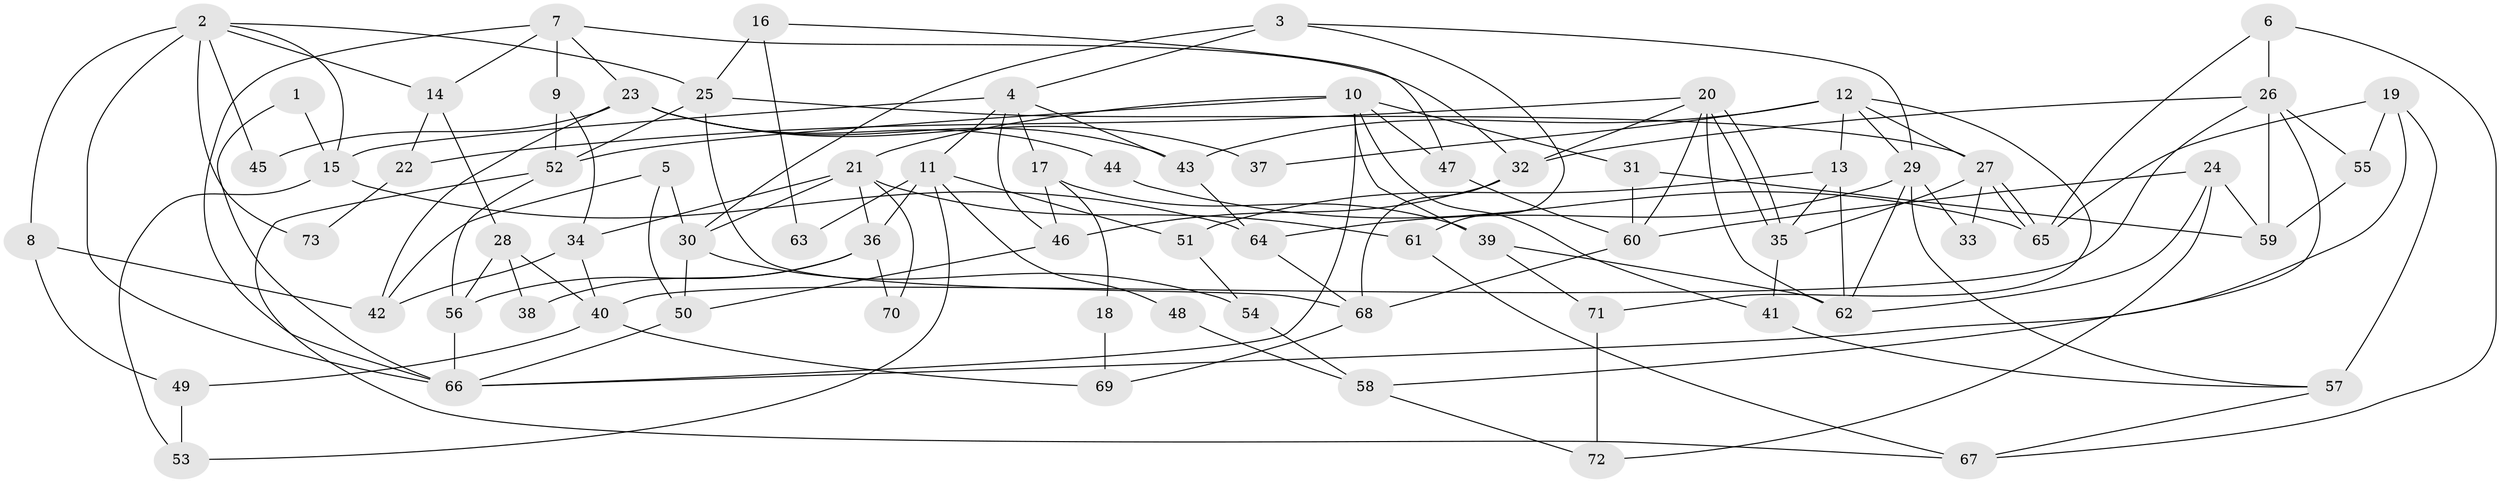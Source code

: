// Generated by graph-tools (version 1.1) at 2025/02/03/09/25 03:02:04]
// undirected, 73 vertices, 146 edges
graph export_dot {
graph [start="1"]
  node [color=gray90,style=filled];
  1;
  2;
  3;
  4;
  5;
  6;
  7;
  8;
  9;
  10;
  11;
  12;
  13;
  14;
  15;
  16;
  17;
  18;
  19;
  20;
  21;
  22;
  23;
  24;
  25;
  26;
  27;
  28;
  29;
  30;
  31;
  32;
  33;
  34;
  35;
  36;
  37;
  38;
  39;
  40;
  41;
  42;
  43;
  44;
  45;
  46;
  47;
  48;
  49;
  50;
  51;
  52;
  53;
  54;
  55;
  56;
  57;
  58;
  59;
  60;
  61;
  62;
  63;
  64;
  65;
  66;
  67;
  68;
  69;
  70;
  71;
  72;
  73;
  1 -- 15;
  1 -- 66;
  2 -- 14;
  2 -- 66;
  2 -- 8;
  2 -- 15;
  2 -- 25;
  2 -- 45;
  2 -- 73;
  3 -- 29;
  3 -- 30;
  3 -- 4;
  3 -- 61;
  4 -- 15;
  4 -- 11;
  4 -- 17;
  4 -- 43;
  4 -- 46;
  5 -- 30;
  5 -- 50;
  5 -- 42;
  6 -- 65;
  6 -- 26;
  6 -- 67;
  7 -- 23;
  7 -- 32;
  7 -- 9;
  7 -- 14;
  7 -- 66;
  8 -- 42;
  8 -- 49;
  9 -- 52;
  9 -- 34;
  10 -- 39;
  10 -- 21;
  10 -- 31;
  10 -- 41;
  10 -- 47;
  10 -- 52;
  10 -- 66;
  11 -- 53;
  11 -- 36;
  11 -- 48;
  11 -- 51;
  11 -- 63;
  12 -- 13;
  12 -- 29;
  12 -- 27;
  12 -- 37;
  12 -- 43;
  12 -- 71;
  13 -- 62;
  13 -- 35;
  13 -- 51;
  14 -- 28;
  14 -- 22;
  15 -- 64;
  15 -- 53;
  16 -- 25;
  16 -- 47;
  16 -- 63;
  17 -- 46;
  17 -- 18;
  17 -- 39;
  18 -- 69;
  19 -- 57;
  19 -- 66;
  19 -- 55;
  19 -- 65;
  20 -- 32;
  20 -- 35;
  20 -- 35;
  20 -- 22;
  20 -- 60;
  20 -- 62;
  21 -- 61;
  21 -- 36;
  21 -- 30;
  21 -- 34;
  21 -- 70;
  22 -- 73;
  23 -- 42;
  23 -- 43;
  23 -- 37;
  23 -- 44;
  23 -- 45;
  24 -- 59;
  24 -- 60;
  24 -- 62;
  24 -- 72;
  25 -- 27;
  25 -- 52;
  25 -- 68;
  26 -- 55;
  26 -- 58;
  26 -- 32;
  26 -- 40;
  26 -- 59;
  27 -- 65;
  27 -- 65;
  27 -- 33;
  27 -- 35;
  28 -- 40;
  28 -- 56;
  28 -- 38;
  29 -- 57;
  29 -- 62;
  29 -- 33;
  29 -- 64;
  30 -- 50;
  30 -- 54;
  31 -- 60;
  31 -- 59;
  32 -- 68;
  32 -- 46;
  34 -- 40;
  34 -- 42;
  35 -- 41;
  36 -- 56;
  36 -- 38;
  36 -- 70;
  39 -- 62;
  39 -- 71;
  40 -- 49;
  40 -- 69;
  41 -- 57;
  43 -- 64;
  44 -- 65;
  46 -- 50;
  47 -- 60;
  48 -- 58;
  49 -- 53;
  50 -- 66;
  51 -- 54;
  52 -- 56;
  52 -- 67;
  54 -- 58;
  55 -- 59;
  56 -- 66;
  57 -- 67;
  58 -- 72;
  60 -- 68;
  61 -- 67;
  64 -- 68;
  68 -- 69;
  71 -- 72;
}
